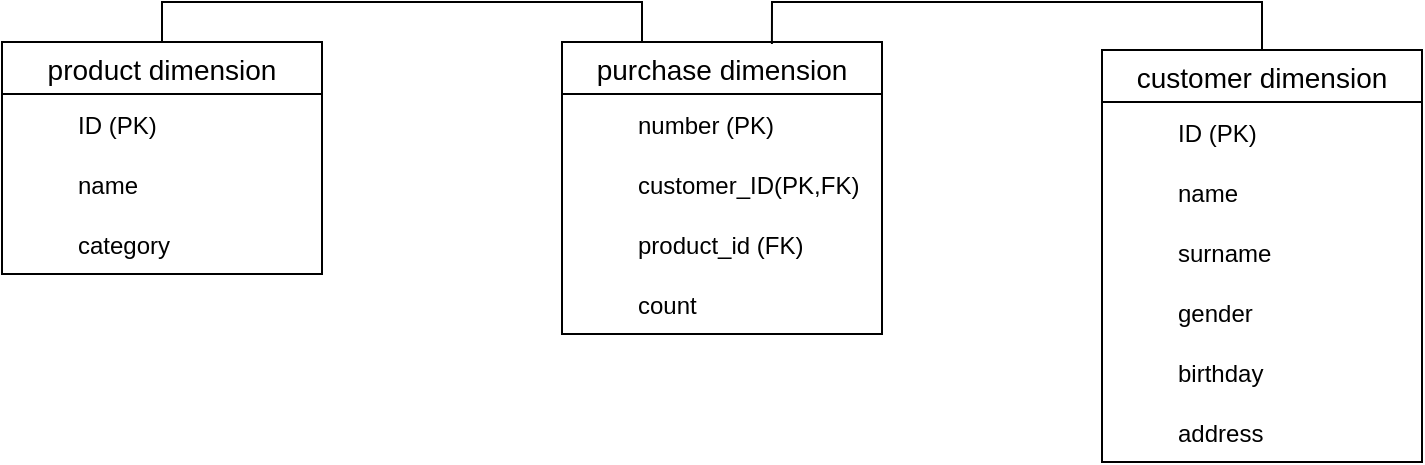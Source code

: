 <mxfile version="20.1.1" type="github">
  <diagram id="1kpTmN-MKDeLLfM404vJ" name="Page-1">
    <mxGraphModel dx="1422" dy="-88" grid="1" gridSize="10" guides="1" tooltips="1" connect="1" arrows="1" fold="1" page="1" pageScale="1" pageWidth="1100" pageHeight="850" math="0" shadow="0">
      <root>
        <mxCell id="0" />
        <mxCell id="1" parent="0" />
        <mxCell id="n0u0Q3y1Ymmgz6ggCcLT-25" value="purchase dimension" style="swimlane;fontStyle=0;childLayout=stackLayout;horizontal=1;startSize=26;horizontalStack=0;resizeParent=1;resizeParentMax=0;resizeLast=0;collapsible=1;marginBottom=0;align=center;fontSize=14;" vertex="1" parent="1">
          <mxGeometry x="480" y="1076" width="160" height="146" as="geometry" />
        </mxCell>
        <mxCell id="n0u0Q3y1Ymmgz6ggCcLT-85" value="" style="shape=table;startSize=0;container=1;collapsible=1;childLayout=tableLayout;fixedRows=1;rowLines=0;fontStyle=0;align=center;resizeLast=1;strokeColor=none;fillColor=none;collapsible=0;" vertex="1" parent="n0u0Q3y1Ymmgz6ggCcLT-25">
          <mxGeometry y="26" width="160" height="120" as="geometry" />
        </mxCell>
        <mxCell id="n0u0Q3y1Ymmgz6ggCcLT-86" value="" style="shape=tableRow;horizontal=0;startSize=0;swimlaneHead=0;swimlaneBody=0;fillColor=none;collapsible=0;dropTarget=0;points=[[0,0.5],[1,0.5]];portConstraint=eastwest;top=0;left=0;right=0;bottom=0;" vertex="1" parent="n0u0Q3y1Ymmgz6ggCcLT-85">
          <mxGeometry width="160" height="30" as="geometry" />
        </mxCell>
        <mxCell id="n0u0Q3y1Ymmgz6ggCcLT-87" value="" style="shape=partialRectangle;connectable=0;fillColor=none;top=0;left=0;bottom=0;right=0;editable=1;overflow=hidden;" vertex="1" parent="n0u0Q3y1Ymmgz6ggCcLT-86">
          <mxGeometry width="30" height="30" as="geometry">
            <mxRectangle width="30" height="30" as="alternateBounds" />
          </mxGeometry>
        </mxCell>
        <mxCell id="n0u0Q3y1Ymmgz6ggCcLT-88" value="number (PK)" style="shape=partialRectangle;connectable=0;fillColor=none;top=0;left=0;bottom=0;right=0;align=left;spacingLeft=6;overflow=hidden;" vertex="1" parent="n0u0Q3y1Ymmgz6ggCcLT-86">
          <mxGeometry x="30" width="130" height="30" as="geometry">
            <mxRectangle width="130" height="30" as="alternateBounds" />
          </mxGeometry>
        </mxCell>
        <mxCell id="n0u0Q3y1Ymmgz6ggCcLT-89" value="" style="shape=tableRow;horizontal=0;startSize=0;swimlaneHead=0;swimlaneBody=0;fillColor=none;collapsible=0;dropTarget=0;points=[[0,0.5],[1,0.5]];portConstraint=eastwest;top=0;left=0;right=0;bottom=0;" vertex="1" parent="n0u0Q3y1Ymmgz6ggCcLT-85">
          <mxGeometry y="30" width="160" height="30" as="geometry" />
        </mxCell>
        <mxCell id="n0u0Q3y1Ymmgz6ggCcLT-90" value="" style="shape=partialRectangle;connectable=0;fillColor=none;top=0;left=0;bottom=0;right=0;editable=1;overflow=hidden;" vertex="1" parent="n0u0Q3y1Ymmgz6ggCcLT-89">
          <mxGeometry width="30" height="30" as="geometry">
            <mxRectangle width="30" height="30" as="alternateBounds" />
          </mxGeometry>
        </mxCell>
        <mxCell id="n0u0Q3y1Ymmgz6ggCcLT-91" value="customer_ID(PK,FK)" style="shape=partialRectangle;connectable=0;fillColor=none;top=0;left=0;bottom=0;right=0;align=left;spacingLeft=6;overflow=hidden;" vertex="1" parent="n0u0Q3y1Ymmgz6ggCcLT-89">
          <mxGeometry x="30" width="130" height="30" as="geometry">
            <mxRectangle width="130" height="30" as="alternateBounds" />
          </mxGeometry>
        </mxCell>
        <mxCell id="n0u0Q3y1Ymmgz6ggCcLT-92" value="" style="shape=tableRow;horizontal=0;startSize=0;swimlaneHead=0;swimlaneBody=0;fillColor=none;collapsible=0;dropTarget=0;points=[[0,0.5],[1,0.5]];portConstraint=eastwest;top=0;left=0;right=0;bottom=0;" vertex="1" parent="n0u0Q3y1Ymmgz6ggCcLT-85">
          <mxGeometry y="60" width="160" height="30" as="geometry" />
        </mxCell>
        <mxCell id="n0u0Q3y1Ymmgz6ggCcLT-93" value="" style="shape=partialRectangle;connectable=0;fillColor=none;top=0;left=0;bottom=0;right=0;editable=1;overflow=hidden;" vertex="1" parent="n0u0Q3y1Ymmgz6ggCcLT-92">
          <mxGeometry width="30" height="30" as="geometry">
            <mxRectangle width="30" height="30" as="alternateBounds" />
          </mxGeometry>
        </mxCell>
        <mxCell id="n0u0Q3y1Ymmgz6ggCcLT-94" value="product_id (FK)" style="shape=partialRectangle;connectable=0;fillColor=none;top=0;left=0;bottom=0;right=0;align=left;spacingLeft=6;overflow=hidden;" vertex="1" parent="n0u0Q3y1Ymmgz6ggCcLT-92">
          <mxGeometry x="30" width="130" height="30" as="geometry">
            <mxRectangle width="130" height="30" as="alternateBounds" />
          </mxGeometry>
        </mxCell>
        <mxCell id="n0u0Q3y1Ymmgz6ggCcLT-121" value="" style="shape=tableRow;horizontal=0;startSize=0;swimlaneHead=0;swimlaneBody=0;fillColor=none;collapsible=0;dropTarget=0;points=[[0,0.5],[1,0.5]];portConstraint=eastwest;top=0;left=0;right=0;bottom=0;" vertex="1" parent="n0u0Q3y1Ymmgz6ggCcLT-85">
          <mxGeometry y="90" width="160" height="30" as="geometry" />
        </mxCell>
        <mxCell id="n0u0Q3y1Ymmgz6ggCcLT-122" value="" style="shape=partialRectangle;connectable=0;fillColor=none;top=0;left=0;bottom=0;right=0;editable=1;overflow=hidden;" vertex="1" parent="n0u0Q3y1Ymmgz6ggCcLT-121">
          <mxGeometry width="30" height="30" as="geometry">
            <mxRectangle width="30" height="30" as="alternateBounds" />
          </mxGeometry>
        </mxCell>
        <mxCell id="n0u0Q3y1Ymmgz6ggCcLT-123" value="count" style="shape=partialRectangle;connectable=0;fillColor=none;top=0;left=0;bottom=0;right=0;align=left;spacingLeft=6;overflow=hidden;" vertex="1" parent="n0u0Q3y1Ymmgz6ggCcLT-121">
          <mxGeometry x="30" width="130" height="30" as="geometry">
            <mxRectangle width="130" height="30" as="alternateBounds" />
          </mxGeometry>
        </mxCell>
        <mxCell id="n0u0Q3y1Ymmgz6ggCcLT-124" style="edgeStyle=orthogonalEdgeStyle;rounded=0;orthogonalLoop=1;jettySize=auto;html=1;exitX=0.5;exitY=0;exitDx=0;exitDy=0;entryX=0.25;entryY=0;entryDx=0;entryDy=0;endArrow=none;endFill=0;" edge="1" parent="1" source="n0u0Q3y1Ymmgz6ggCcLT-30" target="n0u0Q3y1Ymmgz6ggCcLT-25">
          <mxGeometry relative="1" as="geometry" />
        </mxCell>
        <mxCell id="n0u0Q3y1Ymmgz6ggCcLT-30" value="product dimension" style="swimlane;fontStyle=0;childLayout=stackLayout;horizontal=1;startSize=26;horizontalStack=0;resizeParent=1;resizeParentMax=0;resizeLast=0;collapsible=1;marginBottom=0;align=center;fontSize=14;" vertex="1" parent="1">
          <mxGeometry x="200" y="1076" width="160" height="116" as="geometry" />
        </mxCell>
        <mxCell id="n0u0Q3y1Ymmgz6ggCcLT-69" value="" style="shape=table;startSize=0;container=1;collapsible=1;childLayout=tableLayout;fixedRows=1;rowLines=0;fontStyle=0;align=center;resizeLast=1;strokeColor=none;fillColor=none;collapsible=0;" vertex="1" parent="n0u0Q3y1Ymmgz6ggCcLT-30">
          <mxGeometry y="26" width="160" height="60" as="geometry" />
        </mxCell>
        <mxCell id="n0u0Q3y1Ymmgz6ggCcLT-79" value="" style="shape=tableRow;horizontal=0;startSize=0;swimlaneHead=0;swimlaneBody=0;fillColor=none;collapsible=0;dropTarget=0;points=[[0,0.5],[1,0.5]];portConstraint=eastwest;top=0;left=0;right=0;bottom=0;" vertex="1" parent="n0u0Q3y1Ymmgz6ggCcLT-69">
          <mxGeometry width="160" height="30" as="geometry" />
        </mxCell>
        <mxCell id="n0u0Q3y1Ymmgz6ggCcLT-80" value="" style="shape=partialRectangle;connectable=0;fillColor=none;top=0;left=0;bottom=0;right=0;editable=1;overflow=hidden;" vertex="1" parent="n0u0Q3y1Ymmgz6ggCcLT-79">
          <mxGeometry width="30" height="30" as="geometry">
            <mxRectangle width="30" height="30" as="alternateBounds" />
          </mxGeometry>
        </mxCell>
        <mxCell id="n0u0Q3y1Ymmgz6ggCcLT-81" value="ID (PK)" style="shape=partialRectangle;connectable=0;fillColor=none;top=0;left=0;bottom=0;right=0;align=left;spacingLeft=6;overflow=hidden;" vertex="1" parent="n0u0Q3y1Ymmgz6ggCcLT-79">
          <mxGeometry x="30" width="130" height="30" as="geometry">
            <mxRectangle width="130" height="30" as="alternateBounds" />
          </mxGeometry>
        </mxCell>
        <mxCell id="n0u0Q3y1Ymmgz6ggCcLT-70" value="" style="shape=tableRow;horizontal=0;startSize=0;swimlaneHead=0;swimlaneBody=0;fillColor=none;collapsible=0;dropTarget=0;points=[[0,0.5],[1,0.5]];portConstraint=eastwest;top=0;left=0;right=0;bottom=0;" vertex="1" parent="n0u0Q3y1Ymmgz6ggCcLT-69">
          <mxGeometry y="30" width="160" height="30" as="geometry" />
        </mxCell>
        <mxCell id="n0u0Q3y1Ymmgz6ggCcLT-71" value="" style="shape=partialRectangle;connectable=0;fillColor=none;top=0;left=0;bottom=0;right=0;editable=1;overflow=hidden;" vertex="1" parent="n0u0Q3y1Ymmgz6ggCcLT-70">
          <mxGeometry width="30" height="30" as="geometry">
            <mxRectangle width="30" height="30" as="alternateBounds" />
          </mxGeometry>
        </mxCell>
        <mxCell id="n0u0Q3y1Ymmgz6ggCcLT-72" value="name" style="shape=partialRectangle;connectable=0;fillColor=none;top=0;left=0;bottom=0;right=0;align=left;spacingLeft=6;overflow=hidden;" vertex="1" parent="n0u0Q3y1Ymmgz6ggCcLT-70">
          <mxGeometry x="30" width="130" height="30" as="geometry">
            <mxRectangle width="130" height="30" as="alternateBounds" />
          </mxGeometry>
        </mxCell>
        <mxCell id="n0u0Q3y1Ymmgz6ggCcLT-61" value="" style="shape=table;startSize=0;container=1;collapsible=1;childLayout=tableLayout;fixedRows=1;rowLines=0;fontStyle=0;align=center;resizeLast=1;strokeColor=none;fillColor=none;collapsible=0;" vertex="1" parent="n0u0Q3y1Ymmgz6ggCcLT-30">
          <mxGeometry y="86" width="160" height="30" as="geometry" />
        </mxCell>
        <mxCell id="n0u0Q3y1Ymmgz6ggCcLT-73" value="" style="shape=tableRow;horizontal=0;startSize=0;swimlaneHead=0;swimlaneBody=0;fillColor=none;collapsible=0;dropTarget=0;points=[[0,0.5],[1,0.5]];portConstraint=eastwest;top=0;left=0;right=0;bottom=0;" vertex="1" parent="n0u0Q3y1Ymmgz6ggCcLT-61">
          <mxGeometry width="160" height="30" as="geometry" />
        </mxCell>
        <mxCell id="n0u0Q3y1Ymmgz6ggCcLT-74" value="" style="shape=partialRectangle;connectable=0;fillColor=none;top=0;left=0;bottom=0;right=0;editable=1;overflow=hidden;" vertex="1" parent="n0u0Q3y1Ymmgz6ggCcLT-73">
          <mxGeometry width="30" height="30" as="geometry">
            <mxRectangle width="30" height="30" as="alternateBounds" />
          </mxGeometry>
        </mxCell>
        <mxCell id="n0u0Q3y1Ymmgz6ggCcLT-75" value="category" style="shape=partialRectangle;connectable=0;fillColor=none;top=0;left=0;bottom=0;right=0;align=left;spacingLeft=6;overflow=hidden;" vertex="1" parent="n0u0Q3y1Ymmgz6ggCcLT-73">
          <mxGeometry x="30" width="130" height="30" as="geometry">
            <mxRectangle width="130" height="30" as="alternateBounds" />
          </mxGeometry>
        </mxCell>
        <mxCell id="n0u0Q3y1Ymmgz6ggCcLT-82" value="" style="shape=tableRow;horizontal=0;startSize=0;swimlaneHead=0;swimlaneBody=0;fillColor=none;collapsible=0;dropTarget=0;points=[[0,0.5],[1,0.5]];portConstraint=eastwest;top=0;left=0;right=0;bottom=0;" vertex="1" parent="1">
          <mxGeometry x="480" y="1132" width="220" height="30" as="geometry" />
        </mxCell>
        <mxCell id="n0u0Q3y1Ymmgz6ggCcLT-83" value="" style="shape=partialRectangle;connectable=0;fillColor=none;top=0;left=0;bottom=0;right=0;editable=1;overflow=hidden;" vertex="1" parent="n0u0Q3y1Ymmgz6ggCcLT-82">
          <mxGeometry width="30" height="30" as="geometry">
            <mxRectangle width="30" height="30" as="alternateBounds" />
          </mxGeometry>
        </mxCell>
        <mxCell id="n0u0Q3y1Ymmgz6ggCcLT-126" style="edgeStyle=orthogonalEdgeStyle;rounded=0;orthogonalLoop=1;jettySize=auto;html=1;exitX=0.5;exitY=0;exitDx=0;exitDy=0;entryX=0.656;entryY=0.007;entryDx=0;entryDy=0;entryPerimeter=0;endArrow=none;endFill=0;" edge="1" parent="1" source="n0u0Q3y1Ymmgz6ggCcLT-97" target="n0u0Q3y1Ymmgz6ggCcLT-25">
          <mxGeometry relative="1" as="geometry" />
        </mxCell>
        <mxCell id="n0u0Q3y1Ymmgz6ggCcLT-97" value="customer dimension" style="swimlane;fontStyle=0;childLayout=stackLayout;horizontal=1;startSize=26;horizontalStack=0;resizeParent=1;resizeParentMax=0;resizeLast=0;collapsible=1;marginBottom=0;align=center;fontSize=14;" vertex="1" parent="1">
          <mxGeometry x="750" y="1080" width="160" height="206" as="geometry" />
        </mxCell>
        <mxCell id="n0u0Q3y1Ymmgz6ggCcLT-98" value="" style="shape=table;startSize=0;container=1;collapsible=1;childLayout=tableLayout;fixedRows=1;rowLines=0;fontStyle=0;align=center;resizeLast=1;strokeColor=none;fillColor=none;collapsible=0;" vertex="1" parent="n0u0Q3y1Ymmgz6ggCcLT-97">
          <mxGeometry y="26" width="160" height="60" as="geometry" />
        </mxCell>
        <mxCell id="n0u0Q3y1Ymmgz6ggCcLT-99" value="" style="shape=tableRow;horizontal=0;startSize=0;swimlaneHead=0;swimlaneBody=0;fillColor=none;collapsible=0;dropTarget=0;points=[[0,0.5],[1,0.5]];portConstraint=eastwest;top=0;left=0;right=0;bottom=0;" vertex="1" parent="n0u0Q3y1Ymmgz6ggCcLT-98">
          <mxGeometry width="160" height="30" as="geometry" />
        </mxCell>
        <mxCell id="n0u0Q3y1Ymmgz6ggCcLT-100" value="" style="shape=partialRectangle;connectable=0;fillColor=none;top=0;left=0;bottom=0;right=0;editable=1;overflow=hidden;" vertex="1" parent="n0u0Q3y1Ymmgz6ggCcLT-99">
          <mxGeometry width="30" height="30" as="geometry">
            <mxRectangle width="30" height="30" as="alternateBounds" />
          </mxGeometry>
        </mxCell>
        <mxCell id="n0u0Q3y1Ymmgz6ggCcLT-101" value="ID (PK)" style="shape=partialRectangle;connectable=0;fillColor=none;top=0;left=0;bottom=0;right=0;align=left;spacingLeft=6;overflow=hidden;" vertex="1" parent="n0u0Q3y1Ymmgz6ggCcLT-99">
          <mxGeometry x="30" width="130" height="30" as="geometry">
            <mxRectangle width="130" height="30" as="alternateBounds" />
          </mxGeometry>
        </mxCell>
        <mxCell id="n0u0Q3y1Ymmgz6ggCcLT-102" value="" style="shape=tableRow;horizontal=0;startSize=0;swimlaneHead=0;swimlaneBody=0;fillColor=none;collapsible=0;dropTarget=0;points=[[0,0.5],[1,0.5]];portConstraint=eastwest;top=0;left=0;right=0;bottom=0;" vertex="1" parent="n0u0Q3y1Ymmgz6ggCcLT-98">
          <mxGeometry y="30" width="160" height="30" as="geometry" />
        </mxCell>
        <mxCell id="n0u0Q3y1Ymmgz6ggCcLT-103" value="" style="shape=partialRectangle;connectable=0;fillColor=none;top=0;left=0;bottom=0;right=0;editable=1;overflow=hidden;" vertex="1" parent="n0u0Q3y1Ymmgz6ggCcLT-102">
          <mxGeometry width="30" height="30" as="geometry">
            <mxRectangle width="30" height="30" as="alternateBounds" />
          </mxGeometry>
        </mxCell>
        <mxCell id="n0u0Q3y1Ymmgz6ggCcLT-104" value="name" style="shape=partialRectangle;connectable=0;fillColor=none;top=0;left=0;bottom=0;right=0;align=left;spacingLeft=6;overflow=hidden;" vertex="1" parent="n0u0Q3y1Ymmgz6ggCcLT-102">
          <mxGeometry x="30" width="130" height="30" as="geometry">
            <mxRectangle width="130" height="30" as="alternateBounds" />
          </mxGeometry>
        </mxCell>
        <mxCell id="n0u0Q3y1Ymmgz6ggCcLT-105" value="" style="shape=table;startSize=0;container=1;collapsible=1;childLayout=tableLayout;fixedRows=1;rowLines=0;fontStyle=0;align=center;resizeLast=1;strokeColor=none;fillColor=none;collapsible=0;" vertex="1" parent="n0u0Q3y1Ymmgz6ggCcLT-97">
          <mxGeometry y="86" width="160" height="120" as="geometry" />
        </mxCell>
        <mxCell id="n0u0Q3y1Ymmgz6ggCcLT-106" value="" style="shape=tableRow;horizontal=0;startSize=0;swimlaneHead=0;swimlaneBody=0;fillColor=none;collapsible=0;dropTarget=0;points=[[0,0.5],[1,0.5]];portConstraint=eastwest;top=0;left=0;right=0;bottom=0;" vertex="1" parent="n0u0Q3y1Ymmgz6ggCcLT-105">
          <mxGeometry width="160" height="30" as="geometry" />
        </mxCell>
        <mxCell id="n0u0Q3y1Ymmgz6ggCcLT-107" value="" style="shape=partialRectangle;connectable=0;fillColor=none;top=0;left=0;bottom=0;right=0;editable=1;overflow=hidden;" vertex="1" parent="n0u0Q3y1Ymmgz6ggCcLT-106">
          <mxGeometry width="30" height="30" as="geometry">
            <mxRectangle width="30" height="30" as="alternateBounds" />
          </mxGeometry>
        </mxCell>
        <mxCell id="n0u0Q3y1Ymmgz6ggCcLT-108" value="surname" style="shape=partialRectangle;connectable=0;fillColor=none;top=0;left=0;bottom=0;right=0;align=left;spacingLeft=6;overflow=hidden;" vertex="1" parent="n0u0Q3y1Ymmgz6ggCcLT-106">
          <mxGeometry x="30" width="130" height="30" as="geometry">
            <mxRectangle width="130" height="30" as="alternateBounds" />
          </mxGeometry>
        </mxCell>
        <mxCell id="n0u0Q3y1Ymmgz6ggCcLT-109" value="" style="shape=tableRow;horizontal=0;startSize=0;swimlaneHead=0;swimlaneBody=0;fillColor=none;collapsible=0;dropTarget=0;points=[[0,0.5],[1,0.5]];portConstraint=eastwest;top=0;left=0;right=0;bottom=0;" vertex="1" parent="n0u0Q3y1Ymmgz6ggCcLT-105">
          <mxGeometry y="30" width="160" height="30" as="geometry" />
        </mxCell>
        <mxCell id="n0u0Q3y1Ymmgz6ggCcLT-110" value="" style="shape=partialRectangle;connectable=0;fillColor=none;top=0;left=0;bottom=0;right=0;editable=1;overflow=hidden;" vertex="1" parent="n0u0Q3y1Ymmgz6ggCcLT-109">
          <mxGeometry width="30" height="30" as="geometry">
            <mxRectangle width="30" height="30" as="alternateBounds" />
          </mxGeometry>
        </mxCell>
        <mxCell id="n0u0Q3y1Ymmgz6ggCcLT-111" value="gender" style="shape=partialRectangle;connectable=0;fillColor=none;top=0;left=0;bottom=0;right=0;align=left;spacingLeft=6;overflow=hidden;" vertex="1" parent="n0u0Q3y1Ymmgz6ggCcLT-109">
          <mxGeometry x="30" width="130" height="30" as="geometry">
            <mxRectangle width="130" height="30" as="alternateBounds" />
          </mxGeometry>
        </mxCell>
        <mxCell id="n0u0Q3y1Ymmgz6ggCcLT-112" value="" style="shape=tableRow;horizontal=0;startSize=0;swimlaneHead=0;swimlaneBody=0;fillColor=none;collapsible=0;dropTarget=0;points=[[0,0.5],[1,0.5]];portConstraint=eastwest;top=0;left=0;right=0;bottom=0;" vertex="1" parent="n0u0Q3y1Ymmgz6ggCcLT-105">
          <mxGeometry y="60" width="160" height="30" as="geometry" />
        </mxCell>
        <mxCell id="n0u0Q3y1Ymmgz6ggCcLT-113" value="" style="shape=partialRectangle;connectable=0;fillColor=none;top=0;left=0;bottom=0;right=0;editable=1;overflow=hidden;" vertex="1" parent="n0u0Q3y1Ymmgz6ggCcLT-112">
          <mxGeometry width="30" height="30" as="geometry">
            <mxRectangle width="30" height="30" as="alternateBounds" />
          </mxGeometry>
        </mxCell>
        <mxCell id="n0u0Q3y1Ymmgz6ggCcLT-114" value="birthday" style="shape=partialRectangle;connectable=0;fillColor=none;top=0;left=0;bottom=0;right=0;align=left;spacingLeft=6;overflow=hidden;" vertex="1" parent="n0u0Q3y1Ymmgz6ggCcLT-112">
          <mxGeometry x="30" width="130" height="30" as="geometry">
            <mxRectangle width="130" height="30" as="alternateBounds" />
          </mxGeometry>
        </mxCell>
        <mxCell id="n0u0Q3y1Ymmgz6ggCcLT-118" value="" style="shape=tableRow;horizontal=0;startSize=0;swimlaneHead=0;swimlaneBody=0;fillColor=none;collapsible=0;dropTarget=0;points=[[0,0.5],[1,0.5]];portConstraint=eastwest;top=0;left=0;right=0;bottom=0;" vertex="1" parent="n0u0Q3y1Ymmgz6ggCcLT-105">
          <mxGeometry y="90" width="160" height="30" as="geometry" />
        </mxCell>
        <mxCell id="n0u0Q3y1Ymmgz6ggCcLT-119" value="" style="shape=partialRectangle;connectable=0;fillColor=none;top=0;left=0;bottom=0;right=0;editable=1;overflow=hidden;" vertex="1" parent="n0u0Q3y1Ymmgz6ggCcLT-118">
          <mxGeometry width="30" height="30" as="geometry">
            <mxRectangle width="30" height="30" as="alternateBounds" />
          </mxGeometry>
        </mxCell>
        <mxCell id="n0u0Q3y1Ymmgz6ggCcLT-120" value="address" style="shape=partialRectangle;connectable=0;fillColor=none;top=0;left=0;bottom=0;right=0;align=left;spacingLeft=6;overflow=hidden;" vertex="1" parent="n0u0Q3y1Ymmgz6ggCcLT-118">
          <mxGeometry x="30" width="130" height="30" as="geometry">
            <mxRectangle width="130" height="30" as="alternateBounds" />
          </mxGeometry>
        </mxCell>
      </root>
    </mxGraphModel>
  </diagram>
</mxfile>
